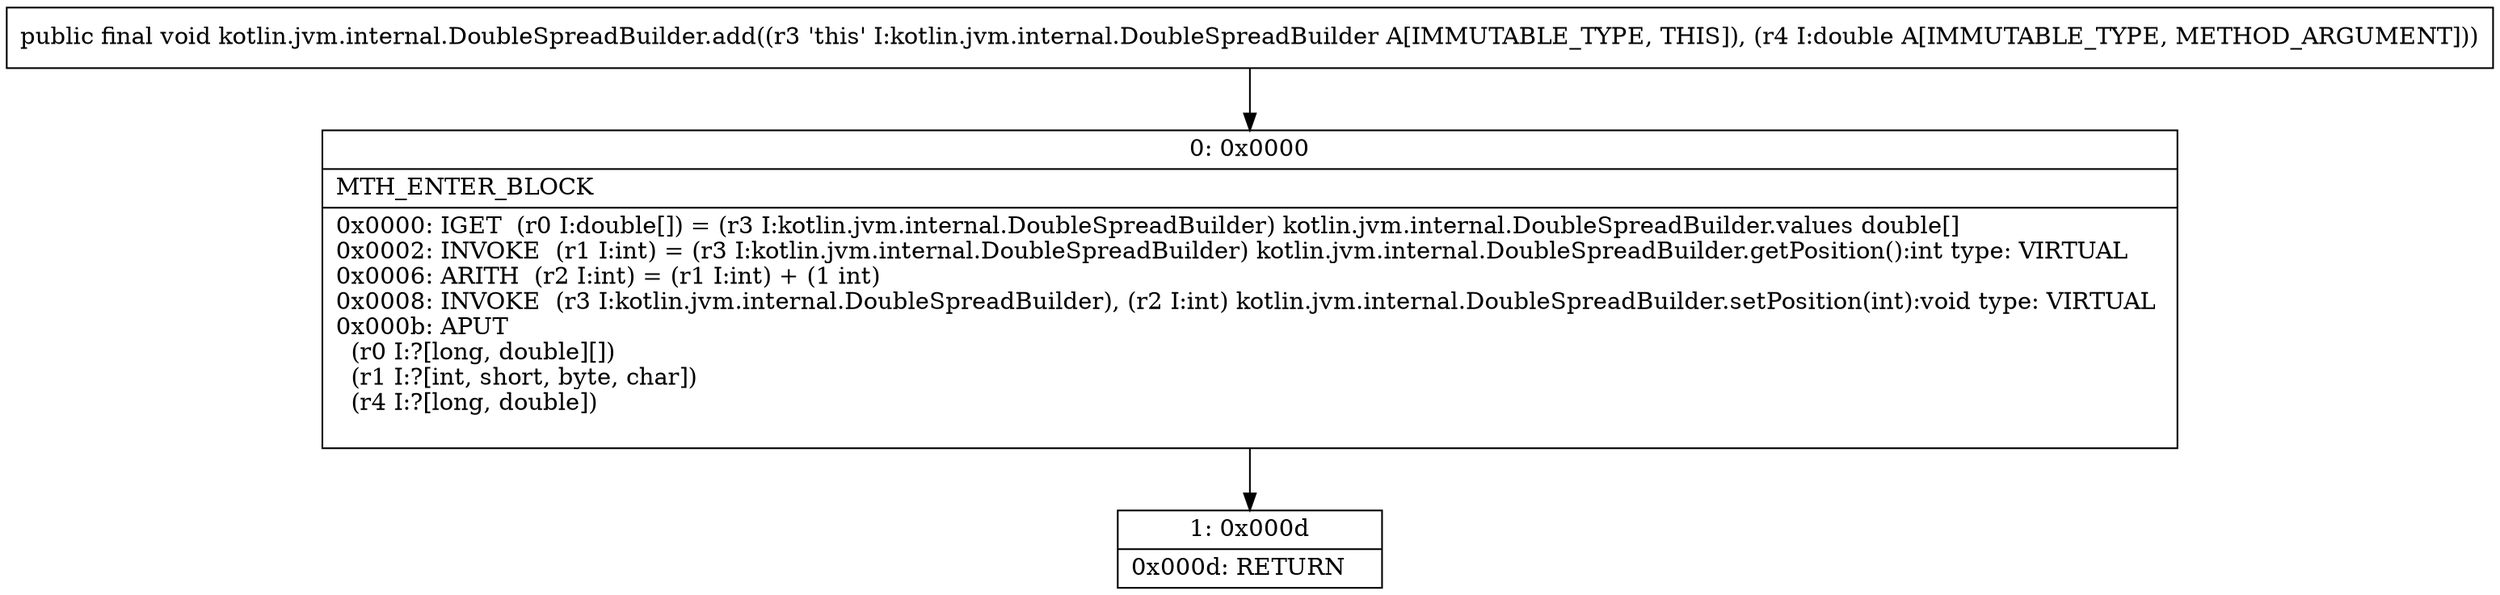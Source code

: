 digraph "CFG forkotlin.jvm.internal.DoubleSpreadBuilder.add(D)V" {
Node_0 [shape=record,label="{0\:\ 0x0000|MTH_ENTER_BLOCK\l|0x0000: IGET  (r0 I:double[]) = (r3 I:kotlin.jvm.internal.DoubleSpreadBuilder) kotlin.jvm.internal.DoubleSpreadBuilder.values double[] \l0x0002: INVOKE  (r1 I:int) = (r3 I:kotlin.jvm.internal.DoubleSpreadBuilder) kotlin.jvm.internal.DoubleSpreadBuilder.getPosition():int type: VIRTUAL \l0x0006: ARITH  (r2 I:int) = (r1 I:int) + (1 int) \l0x0008: INVOKE  (r3 I:kotlin.jvm.internal.DoubleSpreadBuilder), (r2 I:int) kotlin.jvm.internal.DoubleSpreadBuilder.setPosition(int):void type: VIRTUAL \l0x000b: APUT  \l  (r0 I:?[long, double][])\l  (r1 I:?[int, short, byte, char])\l  (r4 I:?[long, double])\l \l}"];
Node_1 [shape=record,label="{1\:\ 0x000d|0x000d: RETURN   \l}"];
MethodNode[shape=record,label="{public final void kotlin.jvm.internal.DoubleSpreadBuilder.add((r3 'this' I:kotlin.jvm.internal.DoubleSpreadBuilder A[IMMUTABLE_TYPE, THIS]), (r4 I:double A[IMMUTABLE_TYPE, METHOD_ARGUMENT])) }"];
MethodNode -> Node_0;
Node_0 -> Node_1;
}

